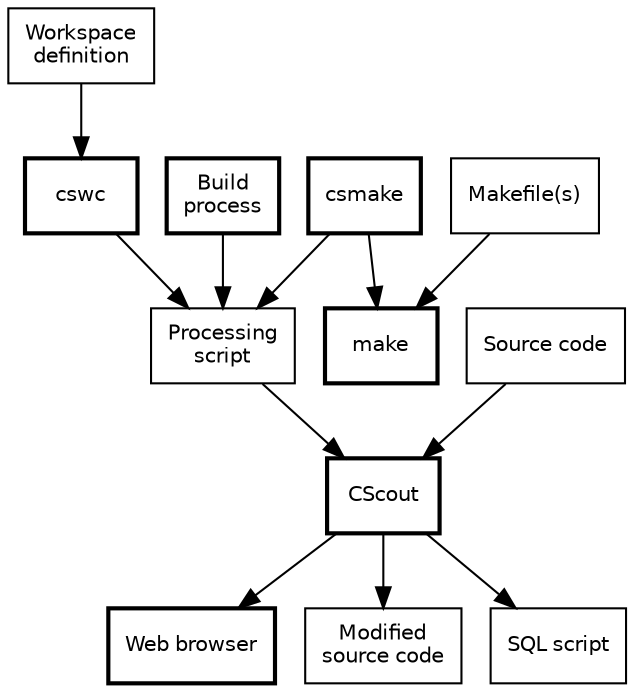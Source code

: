 #!/usr/local/bin/dot
#

digraph G {
	nodesep=.2;
	ranksep=.5;
	node [fontname="Helvetica",fontsize=10];
	edge [fontname="Helvetica",fontsize=10];

	node [shape=box,style=bold];
	// Active nodes
	CScout;
	cswc;
	csmake;
	"Web browser"
	make;
	"Build\nprocess"
	node [shape=box,style=solid];
	// Data sources and sinks
	csmake -> ps -> CScout;
	"Source code" -> CScout;
	CScout -> "Modified\nsource code";
	CScout -> "SQL script";
	ps [label="Processing\nscript"];
	"Makefile(s)" -> make;
	"Build\nprocess" -> ps;
	"Workspace\ndefinition" -> cswc -> ps;
	// Two way communications
	edge [arrowtail = normal];
	CScout -> "Web browser";
	csmake -> make;
}

